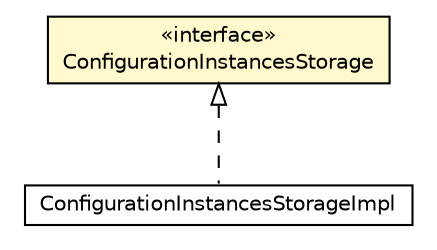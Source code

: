 #!/usr/local/bin/dot
#
# Class diagram 
# Generated by UMLGraph version R5_6-24-gf6e263 (http://www.umlgraph.org/)
#

digraph G {
	edge [fontname="Helvetica",fontsize=10,labelfontname="Helvetica",labelfontsize=10];
	node [fontname="Helvetica",fontsize=10,shape=plaintext];
	nodesep=0.25;
	ranksep=0.5;
	// org.universAAL.tools.ucc.configuration.storage.ConfigurationInstancesStorageImpl
	c2915920 [label=<<table title="org.universAAL.tools.ucc.configuration.storage.ConfigurationInstancesStorageImpl" border="0" cellborder="1" cellspacing="0" cellpadding="2" port="p" href="../ConfigurationInstancesStorageImpl.html">
		<tr><td><table border="0" cellspacing="0" cellpadding="1">
<tr><td align="center" balign="center"> ConfigurationInstancesStorageImpl </td></tr>
		</table></td></tr>
		</table>>, URL="../ConfigurationInstancesStorageImpl.html", fontname="Helvetica", fontcolor="black", fontsize=10.0];
	// org.universAAL.tools.ucc.configuration.storage.interfaces.ConfigurationInstancesStorage
	c2915923 [label=<<table title="org.universAAL.tools.ucc.configuration.storage.interfaces.ConfigurationInstancesStorage" border="0" cellborder="1" cellspacing="0" cellpadding="2" port="p" bgcolor="lemonChiffon" href="./ConfigurationInstancesStorage.html">
		<tr><td><table border="0" cellspacing="0" cellpadding="1">
<tr><td align="center" balign="center"> &#171;interface&#187; </td></tr>
<tr><td align="center" balign="center"> ConfigurationInstancesStorage </td></tr>
		</table></td></tr>
		</table>>, URL="./ConfigurationInstancesStorage.html", fontname="Helvetica", fontcolor="black", fontsize=10.0];
	//org.universAAL.tools.ucc.configuration.storage.ConfigurationInstancesStorageImpl implements org.universAAL.tools.ucc.configuration.storage.interfaces.ConfigurationInstancesStorage
	c2915923:p -> c2915920:p [dir=back,arrowtail=empty,style=dashed];
}

